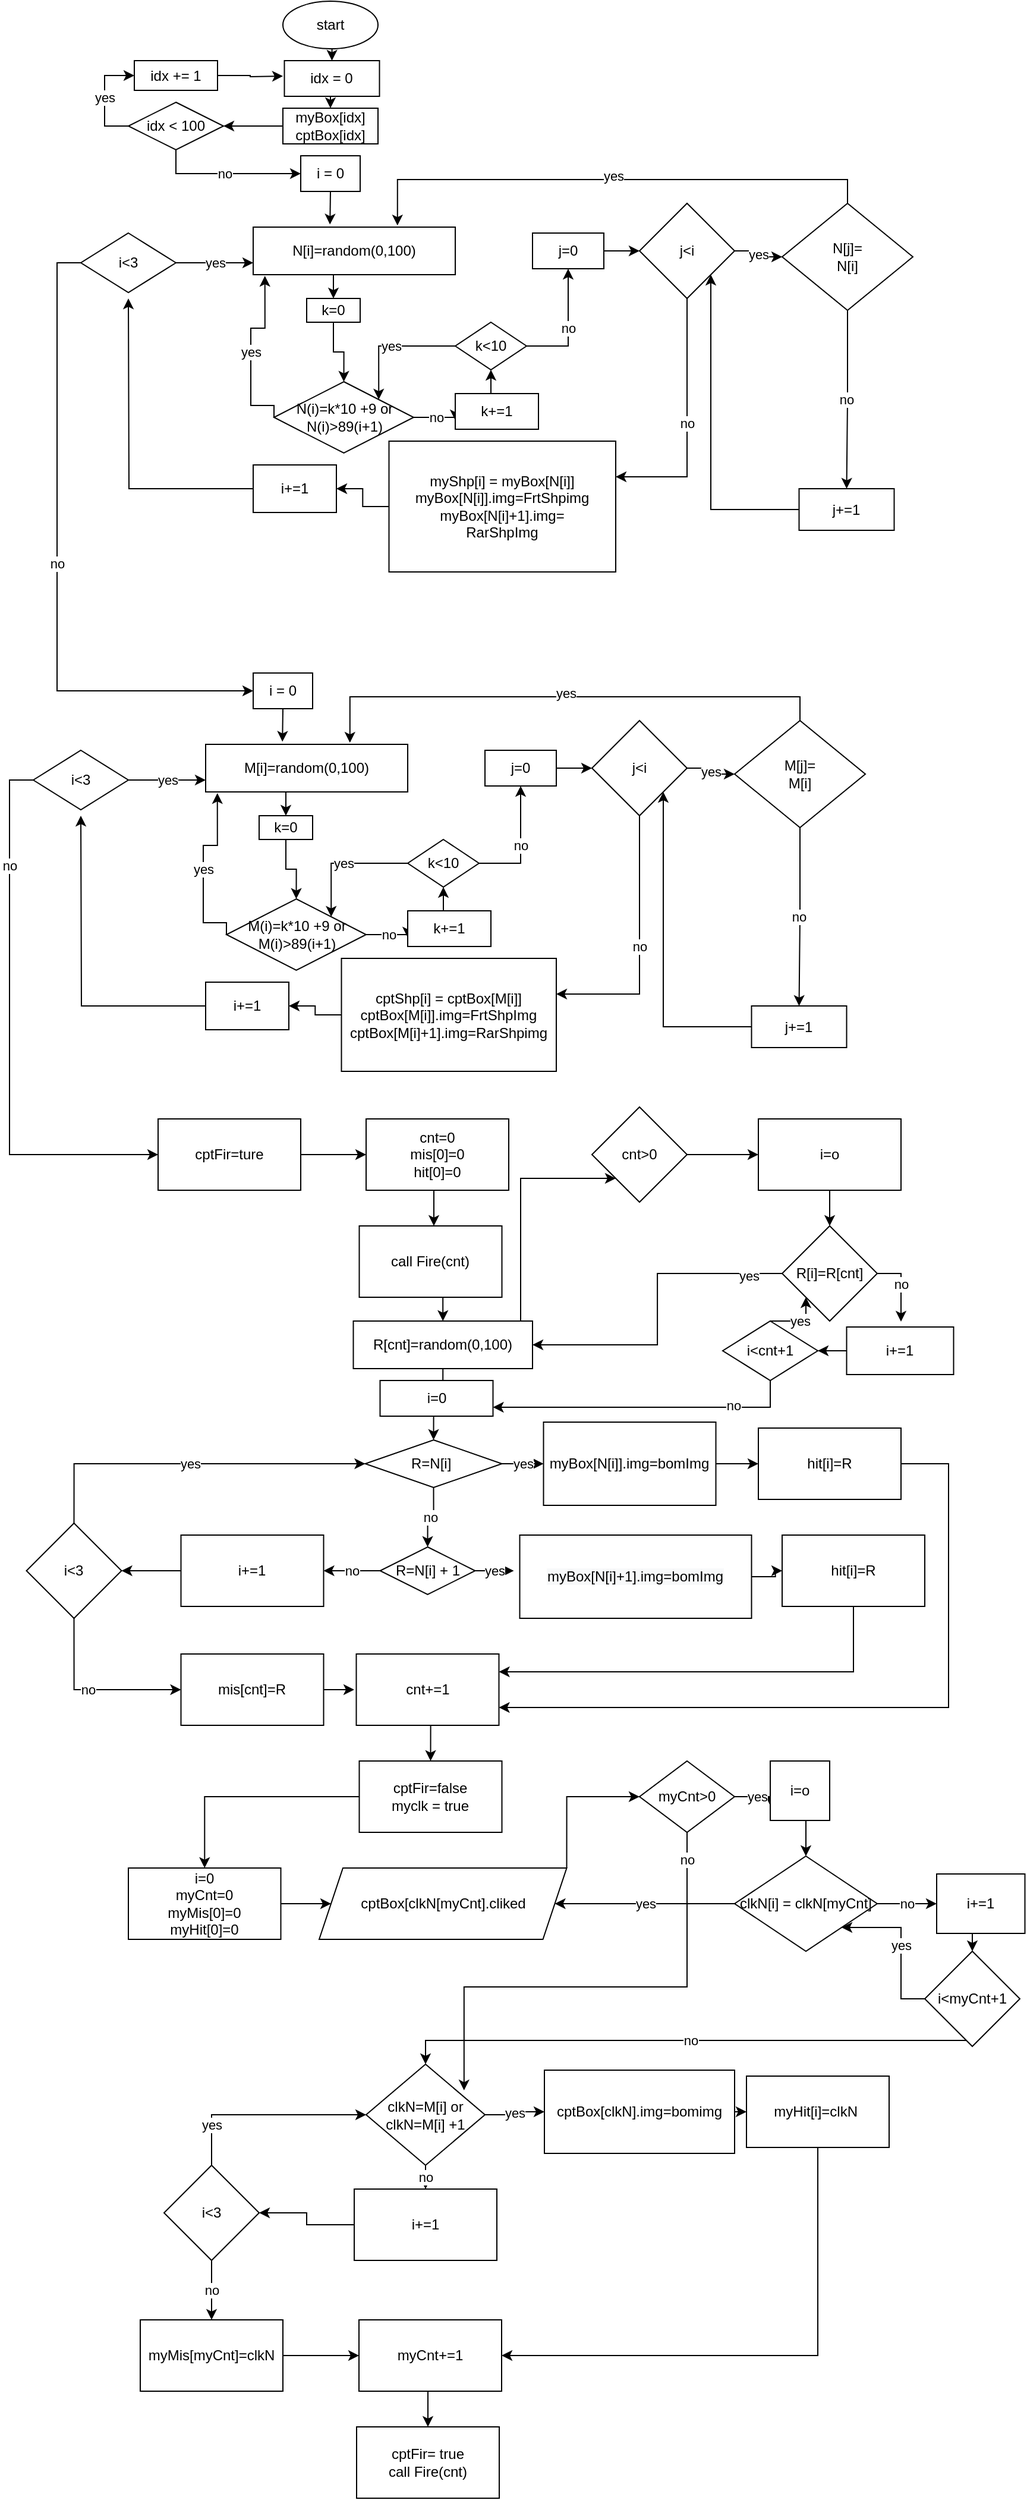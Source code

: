 <mxfile version="13.9.9" type="device"><diagram id="Bx9hFh-aRTr3VaXvY3_d" name="Page-1"><mxGraphModel dx="770" dy="484" grid="1" gridSize="10" guides="1" tooltips="1" connect="1" arrows="1" fold="1" page="1" pageScale="1" pageWidth="850" pageHeight="1100" math="0" shadow="0"><root><mxCell id="0"/><mxCell id="1" parent="0"/><mxCell id="2Mo3yd9MdU5Z6p5v-qOx-11" style="edgeStyle=orthogonalEdgeStyle;rounded=0;orthogonalLoop=1;jettySize=auto;html=1;exitX=0.5;exitY=1;exitDx=0;exitDy=0;entryX=0.5;entryY=0;entryDx=0;entryDy=0;" edge="1" parent="1" source="2Mo3yd9MdU5Z6p5v-qOx-1" target="2Mo3yd9MdU5Z6p5v-qOx-9"><mxGeometry relative="1" as="geometry"/></mxCell><mxCell id="2Mo3yd9MdU5Z6p5v-qOx-1" value="start" style="ellipse;whiteSpace=wrap;html=1;" vertex="1" parent="1"><mxGeometry x="280" y="20" width="80" height="40" as="geometry"/></mxCell><mxCell id="2Mo3yd9MdU5Z6p5v-qOx-12" style="edgeStyle=orthogonalEdgeStyle;rounded=0;orthogonalLoop=1;jettySize=auto;html=1;exitX=0.5;exitY=1;exitDx=0;exitDy=0;entryX=0.5;entryY=0;entryDx=0;entryDy=0;" edge="1" parent="1" source="2Mo3yd9MdU5Z6p5v-qOx-9" target="2Mo3yd9MdU5Z6p5v-qOx-10"><mxGeometry relative="1" as="geometry"/></mxCell><mxCell id="2Mo3yd9MdU5Z6p5v-qOx-9" value="idx = 0" style="rounded=0;whiteSpace=wrap;html=1;" vertex="1" parent="1"><mxGeometry x="281.25" y="70" width="80" height="30" as="geometry"/></mxCell><mxCell id="2Mo3yd9MdU5Z6p5v-qOx-14" style="edgeStyle=orthogonalEdgeStyle;rounded=0;orthogonalLoop=1;jettySize=auto;html=1;exitX=0;exitY=0.5;exitDx=0;exitDy=0;entryX=1;entryY=0.5;entryDx=0;entryDy=0;" edge="1" parent="1" source="2Mo3yd9MdU5Z6p5v-qOx-10" target="2Mo3yd9MdU5Z6p5v-qOx-13"><mxGeometry relative="1" as="geometry"/></mxCell><mxCell id="2Mo3yd9MdU5Z6p5v-qOx-10" value="myBox[idx]&lt;br&gt;cptBox[idx]" style="rounded=0;whiteSpace=wrap;html=1;" vertex="1" parent="1"><mxGeometry x="280" y="110" width="80" height="30" as="geometry"/></mxCell><mxCell id="2Mo3yd9MdU5Z6p5v-qOx-19" value="yes" style="edgeStyle=orthogonalEdgeStyle;rounded=0;orthogonalLoop=1;jettySize=auto;html=1;exitX=0;exitY=0.5;exitDx=0;exitDy=0;entryX=0;entryY=0.5;entryDx=0;entryDy=0;" edge="1" parent="1" source="2Mo3yd9MdU5Z6p5v-qOx-13" target="2Mo3yd9MdU5Z6p5v-qOx-16"><mxGeometry relative="1" as="geometry"/></mxCell><mxCell id="2Mo3yd9MdU5Z6p5v-qOx-29" style="edgeStyle=orthogonalEdgeStyle;rounded=0;orthogonalLoop=1;jettySize=auto;html=1;exitX=0.5;exitY=1;exitDx=0;exitDy=0;entryX=0;entryY=0.5;entryDx=0;entryDy=0;" edge="1" parent="1" source="2Mo3yd9MdU5Z6p5v-qOx-13" target="2Mo3yd9MdU5Z6p5v-qOx-28"><mxGeometry relative="1" as="geometry"/></mxCell><mxCell id="2Mo3yd9MdU5Z6p5v-qOx-30" value="no" style="edgeLabel;html=1;align=center;verticalAlign=middle;resizable=0;points=[];" vertex="1" connectable="0" parent="2Mo3yd9MdU5Z6p5v-qOx-29"><mxGeometry x="-0.027" relative="1" as="geometry"><mxPoint as="offset"/></mxGeometry></mxCell><mxCell id="2Mo3yd9MdU5Z6p5v-qOx-13" value="idx &amp;lt; 100" style="rhombus;whiteSpace=wrap;html=1;" vertex="1" parent="1"><mxGeometry x="150" y="105" width="80" height="40" as="geometry"/></mxCell><mxCell id="2Mo3yd9MdU5Z6p5v-qOx-17" style="edgeStyle=orthogonalEdgeStyle;rounded=0;orthogonalLoop=1;jettySize=auto;html=1;exitX=1;exitY=0.5;exitDx=0;exitDy=0;" edge="1" parent="1" source="2Mo3yd9MdU5Z6p5v-qOx-16"><mxGeometry relative="1" as="geometry"><mxPoint x="280" y="83" as="targetPoint"/></mxGeometry></mxCell><mxCell id="2Mo3yd9MdU5Z6p5v-qOx-16" value="idx += 1" style="rounded=0;whiteSpace=wrap;html=1;" vertex="1" parent="1"><mxGeometry x="155" y="70" width="70" height="25" as="geometry"/></mxCell><mxCell id="2Mo3yd9MdU5Z6p5v-qOx-150" style="edgeStyle=orthogonalEdgeStyle;rounded=0;orthogonalLoop=1;jettySize=auto;html=1;exitX=0.5;exitY=1;exitDx=0;exitDy=0;entryX=0.5;entryY=0;entryDx=0;entryDy=0;" edge="1" parent="1" source="2Mo3yd9MdU5Z6p5v-qOx-20" target="2Mo3yd9MdU5Z6p5v-qOx-146"><mxGeometry relative="1" as="geometry"/></mxCell><mxCell id="2Mo3yd9MdU5Z6p5v-qOx-20" value="N[i]=random(0,100)" style="rounded=0;whiteSpace=wrap;html=1;" vertex="1" parent="1"><mxGeometry x="255" y="210" width="170" height="40" as="geometry"/></mxCell><mxCell id="2Mo3yd9MdU5Z6p5v-qOx-42" style="edgeStyle=orthogonalEdgeStyle;rounded=0;orthogonalLoop=1;jettySize=auto;html=1;exitX=0.5;exitY=1;exitDx=0;exitDy=0;entryX=0.38;entryY=-0.055;entryDx=0;entryDy=0;entryPerimeter=0;" edge="1" parent="1" source="2Mo3yd9MdU5Z6p5v-qOx-28" target="2Mo3yd9MdU5Z6p5v-qOx-20"><mxGeometry relative="1" as="geometry"/></mxCell><mxCell id="2Mo3yd9MdU5Z6p5v-qOx-28" value="i = 0" style="rounded=0;whiteSpace=wrap;html=1;" vertex="1" parent="1"><mxGeometry x="295" y="150" width="50" height="30" as="geometry"/></mxCell><mxCell id="2Mo3yd9MdU5Z6p5v-qOx-78" value="yes" style="edgeStyle=orthogonalEdgeStyle;rounded=0;orthogonalLoop=1;jettySize=auto;html=1;exitX=1;exitY=0.5;exitDx=0;exitDy=0;entryX=0;entryY=0.75;entryDx=0;entryDy=0;" edge="1" parent="1" source="2Mo3yd9MdU5Z6p5v-qOx-31" target="2Mo3yd9MdU5Z6p5v-qOx-20"><mxGeometry relative="1" as="geometry"/></mxCell><mxCell id="2Mo3yd9MdU5Z6p5v-qOx-221" value="no" style="edgeStyle=orthogonalEdgeStyle;rounded=0;orthogonalLoop=1;jettySize=auto;html=1;exitX=0;exitY=0.5;exitDx=0;exitDy=0;entryX=0;entryY=0.5;entryDx=0;entryDy=0;" edge="1" parent="1" source="2Mo3yd9MdU5Z6p5v-qOx-31" target="2Mo3yd9MdU5Z6p5v-qOx-193"><mxGeometry relative="1" as="geometry"/></mxCell><mxCell id="2Mo3yd9MdU5Z6p5v-qOx-31" value="i&amp;lt;3" style="rhombus;whiteSpace=wrap;html=1;" vertex="1" parent="1"><mxGeometry x="110" y="215" width="80" height="50" as="geometry"/></mxCell><mxCell id="2Mo3yd9MdU5Z6p5v-qOx-77" style="edgeStyle=orthogonalEdgeStyle;rounded=0;orthogonalLoop=1;jettySize=auto;html=1;exitX=0;exitY=0.5;exitDx=0;exitDy=0;" edge="1" parent="1" source="2Mo3yd9MdU5Z6p5v-qOx-32"><mxGeometry relative="1" as="geometry"><mxPoint x="150" y="270" as="targetPoint"/></mxGeometry></mxCell><mxCell id="2Mo3yd9MdU5Z6p5v-qOx-32" value="i+=1" style="rounded=0;whiteSpace=wrap;html=1;" vertex="1" parent="1"><mxGeometry x="255" y="410" width="70" height="40" as="geometry"/></mxCell><mxCell id="2Mo3yd9MdU5Z6p5v-qOx-116" style="edgeStyle=orthogonalEdgeStyle;rounded=0;orthogonalLoop=1;jettySize=auto;html=1;exitX=1;exitY=0.5;exitDx=0;exitDy=0;entryX=0;entryY=0.5;entryDx=0;entryDy=0;" edge="1" parent="1" source="2Mo3yd9MdU5Z6p5v-qOx-70" target="2Mo3yd9MdU5Z6p5v-qOx-75"><mxGeometry relative="1" as="geometry"/></mxCell><mxCell id="2Mo3yd9MdU5Z6p5v-qOx-70" value="j=0" style="rounded=0;whiteSpace=wrap;html=1;" vertex="1" parent="1"><mxGeometry x="490" y="215" width="60" height="30" as="geometry"/></mxCell><mxCell id="2Mo3yd9MdU5Z6p5v-qOx-73" style="edgeStyle=orthogonalEdgeStyle;rounded=0;orthogonalLoop=1;jettySize=auto;html=1;exitX=0.5;exitY=0;exitDx=0;exitDy=0;entryX=0.714;entryY=-0.035;entryDx=0;entryDy=0;entryPerimeter=0;" edge="1" parent="1" source="2Mo3yd9MdU5Z6p5v-qOx-71" target="2Mo3yd9MdU5Z6p5v-qOx-20"><mxGeometry relative="1" as="geometry"><Array as="points"><mxPoint x="755" y="170"/><mxPoint x="376" y="170"/></Array></mxGeometry></mxCell><mxCell id="2Mo3yd9MdU5Z6p5v-qOx-74" value="yes" style="edgeLabel;html=1;align=center;verticalAlign=middle;resizable=0;points=[];" vertex="1" connectable="0" parent="2Mo3yd9MdU5Z6p5v-qOx-73"><mxGeometry x="-0.007" y="-3" relative="1" as="geometry"><mxPoint as="offset"/></mxGeometry></mxCell><mxCell id="2Mo3yd9MdU5Z6p5v-qOx-81" value="no" style="edgeStyle=orthogonalEdgeStyle;rounded=0;orthogonalLoop=1;jettySize=auto;html=1;exitX=0.5;exitY=1;exitDx=0;exitDy=0;entryX=0.5;entryY=0;entryDx=0;entryDy=0;" edge="1" parent="1" source="2Mo3yd9MdU5Z6p5v-qOx-71" target="2Mo3yd9MdU5Z6p5v-qOx-72"><mxGeometry relative="1" as="geometry"><mxPoint x="754.25" y="380" as="sourcePoint"/></mxGeometry></mxCell><mxCell id="2Mo3yd9MdU5Z6p5v-qOx-71" value="N[j]=&lt;br&gt;N[i]" style="rhombus;whiteSpace=wrap;html=1;" vertex="1" parent="1"><mxGeometry x="700" y="190" width="110" height="90" as="geometry"/></mxCell><mxCell id="2Mo3yd9MdU5Z6p5v-qOx-118" style="edgeStyle=orthogonalEdgeStyle;rounded=0;orthogonalLoop=1;jettySize=auto;html=1;exitX=0;exitY=0.5;exitDx=0;exitDy=0;entryX=1;entryY=1;entryDx=0;entryDy=0;" edge="1" parent="1" source="2Mo3yd9MdU5Z6p5v-qOx-72" target="2Mo3yd9MdU5Z6p5v-qOx-75"><mxGeometry relative="1" as="geometry"/></mxCell><mxCell id="2Mo3yd9MdU5Z6p5v-qOx-72" value="j+=1" style="rounded=0;whiteSpace=wrap;html=1;" vertex="1" parent="1"><mxGeometry x="714.25" y="430" width="80" height="35" as="geometry"/></mxCell><mxCell id="2Mo3yd9MdU5Z6p5v-qOx-115" value="no" style="edgeStyle=orthogonalEdgeStyle;rounded=0;orthogonalLoop=1;jettySize=auto;html=1;exitX=0.5;exitY=1;exitDx=0;exitDy=0;" edge="1" parent="1" source="2Mo3yd9MdU5Z6p5v-qOx-75" target="2Mo3yd9MdU5Z6p5v-qOx-112"><mxGeometry relative="1" as="geometry"><Array as="points"><mxPoint x="620" y="420"/></Array></mxGeometry></mxCell><mxCell id="2Mo3yd9MdU5Z6p5v-qOx-117" value="yes" style="edgeStyle=orthogonalEdgeStyle;rounded=0;orthogonalLoop=1;jettySize=auto;html=1;exitX=1;exitY=0.5;exitDx=0;exitDy=0;entryX=0;entryY=0.5;entryDx=0;entryDy=0;" edge="1" parent="1" source="2Mo3yd9MdU5Z6p5v-qOx-75" target="2Mo3yd9MdU5Z6p5v-qOx-71"><mxGeometry relative="1" as="geometry"/></mxCell><mxCell id="2Mo3yd9MdU5Z6p5v-qOx-75" value="j&amp;lt;i" style="rhombus;whiteSpace=wrap;html=1;" vertex="1" parent="1"><mxGeometry x="580" y="190" width="80" height="80" as="geometry"/></mxCell><mxCell id="2Mo3yd9MdU5Z6p5v-qOx-145" style="edgeStyle=orthogonalEdgeStyle;rounded=0;orthogonalLoop=1;jettySize=auto;html=1;exitX=0;exitY=0.5;exitDx=0;exitDy=0;entryX=1;entryY=0.5;entryDx=0;entryDy=0;" edge="1" parent="1" source="2Mo3yd9MdU5Z6p5v-qOx-112" target="2Mo3yd9MdU5Z6p5v-qOx-32"><mxGeometry relative="1" as="geometry"/></mxCell><mxCell id="2Mo3yd9MdU5Z6p5v-qOx-112" value="myShp[i] = myBox[N[i]]&lt;br&gt;myBox[N[i]].img=FrtShpimg&lt;br&gt;myBox[N[i]+1].img=&lt;br&gt;RarShpImg" style="rounded=0;whiteSpace=wrap;html=1;" vertex="1" parent="1"><mxGeometry x="369.25" y="390" width="190.75" height="110" as="geometry"/></mxCell><mxCell id="2Mo3yd9MdU5Z6p5v-qOx-151" style="edgeStyle=orthogonalEdgeStyle;rounded=0;orthogonalLoop=1;jettySize=auto;html=1;exitX=0.5;exitY=1;exitDx=0;exitDy=0;entryX=0.5;entryY=0;entryDx=0;entryDy=0;" edge="1" parent="1" source="2Mo3yd9MdU5Z6p5v-qOx-146" target="2Mo3yd9MdU5Z6p5v-qOx-147"><mxGeometry relative="1" as="geometry"/></mxCell><mxCell id="2Mo3yd9MdU5Z6p5v-qOx-146" value="k=0" style="rounded=0;whiteSpace=wrap;html=1;" vertex="1" parent="1"><mxGeometry x="300" y="270" width="45" height="20" as="geometry"/></mxCell><mxCell id="2Mo3yd9MdU5Z6p5v-qOx-152" value="no" style="edgeStyle=orthogonalEdgeStyle;rounded=0;orthogonalLoop=1;jettySize=auto;html=1;exitX=1;exitY=0.5;exitDx=0;exitDy=0;entryX=0;entryY=0.75;entryDx=0;entryDy=0;" edge="1" parent="1" source="2Mo3yd9MdU5Z6p5v-qOx-147" target="2Mo3yd9MdU5Z6p5v-qOx-148"><mxGeometry relative="1" as="geometry"/></mxCell><mxCell id="2Mo3yd9MdU5Z6p5v-qOx-153" value="yes" style="edgeStyle=orthogonalEdgeStyle;rounded=0;orthogonalLoop=1;jettySize=auto;html=1;exitX=0;exitY=0.5;exitDx=0;exitDy=0;entryX=0.058;entryY=1.025;entryDx=0;entryDy=0;entryPerimeter=0;" edge="1" parent="1" source="2Mo3yd9MdU5Z6p5v-qOx-147" target="2Mo3yd9MdU5Z6p5v-qOx-20"><mxGeometry relative="1" as="geometry"><Array as="points"><mxPoint x="253" y="360"/><mxPoint x="253" y="295"/><mxPoint x="265" y="295"/></Array></mxGeometry></mxCell><mxCell id="2Mo3yd9MdU5Z6p5v-qOx-147" value="N(i)=k*10 +9 or&lt;br&gt;N(i)&amp;gt;89(i+1)" style="rhombus;whiteSpace=wrap;html=1;" vertex="1" parent="1"><mxGeometry x="272.5" y="340" width="117.5" height="60" as="geometry"/></mxCell><mxCell id="2Mo3yd9MdU5Z6p5v-qOx-156" style="edgeStyle=orthogonalEdgeStyle;rounded=0;orthogonalLoop=1;jettySize=auto;html=1;exitX=0.5;exitY=0;exitDx=0;exitDy=0;entryX=0.5;entryY=1;entryDx=0;entryDy=0;" edge="1" parent="1" source="2Mo3yd9MdU5Z6p5v-qOx-148" target="2Mo3yd9MdU5Z6p5v-qOx-149"><mxGeometry relative="1" as="geometry"/></mxCell><mxCell id="2Mo3yd9MdU5Z6p5v-qOx-148" value="k+=1" style="rounded=0;whiteSpace=wrap;html=1;" vertex="1" parent="1"><mxGeometry x="425" y="350" width="70" height="30" as="geometry"/></mxCell><mxCell id="2Mo3yd9MdU5Z6p5v-qOx-154" value="yes" style="edgeStyle=orthogonalEdgeStyle;rounded=0;orthogonalLoop=1;jettySize=auto;html=1;exitX=0;exitY=0.5;exitDx=0;exitDy=0;entryX=1;entryY=0;entryDx=0;entryDy=0;" edge="1" parent="1" source="2Mo3yd9MdU5Z6p5v-qOx-149" target="2Mo3yd9MdU5Z6p5v-qOx-147"><mxGeometry relative="1" as="geometry"/></mxCell><mxCell id="2Mo3yd9MdU5Z6p5v-qOx-155" value="no" style="edgeStyle=orthogonalEdgeStyle;rounded=0;orthogonalLoop=1;jettySize=auto;html=1;exitX=1;exitY=0.5;exitDx=0;exitDy=0;entryX=0.5;entryY=1;entryDx=0;entryDy=0;" edge="1" parent="1" source="2Mo3yd9MdU5Z6p5v-qOx-149" target="2Mo3yd9MdU5Z6p5v-qOx-70"><mxGeometry relative="1" as="geometry"/></mxCell><mxCell id="2Mo3yd9MdU5Z6p5v-qOx-149" value="k&amp;lt;10" style="rhombus;whiteSpace=wrap;html=1;" vertex="1" parent="1"><mxGeometry x="425" y="290" width="60" height="40" as="geometry"/></mxCell><mxCell id="2Mo3yd9MdU5Z6p5v-qOx-190" style="edgeStyle=orthogonalEdgeStyle;rounded=0;orthogonalLoop=1;jettySize=auto;html=1;exitX=0.5;exitY=1;exitDx=0;exitDy=0;entryX=0.5;entryY=0;entryDx=0;entryDy=0;" edge="1" source="2Mo3yd9MdU5Z6p5v-qOx-191" target="2Mo3yd9MdU5Z6p5v-qOx-212" parent="1"><mxGeometry relative="1" as="geometry"/></mxCell><mxCell id="2Mo3yd9MdU5Z6p5v-qOx-191" value="M[i]=random(0,100)" style="rounded=0;whiteSpace=wrap;html=1;" vertex="1" parent="1"><mxGeometry x="215" y="645" width="170" height="40" as="geometry"/></mxCell><mxCell id="2Mo3yd9MdU5Z6p5v-qOx-192" style="edgeStyle=orthogonalEdgeStyle;rounded=0;orthogonalLoop=1;jettySize=auto;html=1;exitX=0.5;exitY=1;exitDx=0;exitDy=0;entryX=0.38;entryY=-0.055;entryDx=0;entryDy=0;entryPerimeter=0;" edge="1" source="2Mo3yd9MdU5Z6p5v-qOx-193" target="2Mo3yd9MdU5Z6p5v-qOx-191" parent="1"><mxGeometry relative="1" as="geometry"/></mxCell><mxCell id="2Mo3yd9MdU5Z6p5v-qOx-193" value="i = 0" style="rounded=0;whiteSpace=wrap;html=1;" vertex="1" parent="1"><mxGeometry x="255" y="585" width="50" height="30" as="geometry"/></mxCell><mxCell id="2Mo3yd9MdU5Z6p5v-qOx-194" value="yes" style="edgeStyle=orthogonalEdgeStyle;rounded=0;orthogonalLoop=1;jettySize=auto;html=1;exitX=1;exitY=0.5;exitDx=0;exitDy=0;entryX=0;entryY=0.75;entryDx=0;entryDy=0;" edge="1" source="2Mo3yd9MdU5Z6p5v-qOx-195" target="2Mo3yd9MdU5Z6p5v-qOx-191" parent="1"><mxGeometry relative="1" as="geometry"/></mxCell><mxCell id="2Mo3yd9MdU5Z6p5v-qOx-223" style="edgeStyle=orthogonalEdgeStyle;rounded=0;orthogonalLoop=1;jettySize=auto;html=1;exitX=0;exitY=0.5;exitDx=0;exitDy=0;entryX=0;entryY=0.5;entryDx=0;entryDy=0;" edge="1" parent="1" source="2Mo3yd9MdU5Z6p5v-qOx-195" target="2Mo3yd9MdU5Z6p5v-qOx-252"><mxGeometry relative="1" as="geometry"/></mxCell><mxCell id="2Mo3yd9MdU5Z6p5v-qOx-224" value="no" style="edgeLabel;html=1;align=center;verticalAlign=middle;resizable=0;points=[];" vertex="1" connectable="0" parent="2Mo3yd9MdU5Z6p5v-qOx-223"><mxGeometry x="-0.6" relative="1" as="geometry"><mxPoint as="offset"/></mxGeometry></mxCell><mxCell id="2Mo3yd9MdU5Z6p5v-qOx-195" value="i&amp;lt;3" style="rhombus;whiteSpace=wrap;html=1;" vertex="1" parent="1"><mxGeometry x="70" y="650" width="80" height="50" as="geometry"/></mxCell><mxCell id="2Mo3yd9MdU5Z6p5v-qOx-196" style="edgeStyle=orthogonalEdgeStyle;rounded=0;orthogonalLoop=1;jettySize=auto;html=1;exitX=0;exitY=0.5;exitDx=0;exitDy=0;" edge="1" source="2Mo3yd9MdU5Z6p5v-qOx-197" parent="1"><mxGeometry relative="1" as="geometry"><mxPoint x="110" y="705" as="targetPoint"/></mxGeometry></mxCell><mxCell id="2Mo3yd9MdU5Z6p5v-qOx-197" value="i+=1" style="rounded=0;whiteSpace=wrap;html=1;" vertex="1" parent="1"><mxGeometry x="215" y="845" width="70" height="40" as="geometry"/></mxCell><mxCell id="2Mo3yd9MdU5Z6p5v-qOx-198" style="edgeStyle=orthogonalEdgeStyle;rounded=0;orthogonalLoop=1;jettySize=auto;html=1;exitX=1;exitY=0.5;exitDx=0;exitDy=0;entryX=0;entryY=0.5;entryDx=0;entryDy=0;" edge="1" source="2Mo3yd9MdU5Z6p5v-qOx-199" target="2Mo3yd9MdU5Z6p5v-qOx-208" parent="1"><mxGeometry relative="1" as="geometry"/></mxCell><mxCell id="2Mo3yd9MdU5Z6p5v-qOx-199" value="j=0" style="rounded=0;whiteSpace=wrap;html=1;" vertex="1" parent="1"><mxGeometry x="450" y="650" width="60" height="30" as="geometry"/></mxCell><mxCell id="2Mo3yd9MdU5Z6p5v-qOx-200" style="edgeStyle=orthogonalEdgeStyle;rounded=0;orthogonalLoop=1;jettySize=auto;html=1;exitX=0.5;exitY=0;exitDx=0;exitDy=0;entryX=0.714;entryY=-0.035;entryDx=0;entryDy=0;entryPerimeter=0;" edge="1" source="2Mo3yd9MdU5Z6p5v-qOx-203" target="2Mo3yd9MdU5Z6p5v-qOx-191" parent="1"><mxGeometry relative="1" as="geometry"><Array as="points"><mxPoint x="715" y="605"/><mxPoint x="336" y="605"/></Array></mxGeometry></mxCell><mxCell id="2Mo3yd9MdU5Z6p5v-qOx-201" value="yes" style="edgeLabel;html=1;align=center;verticalAlign=middle;resizable=0;points=[];" vertex="1" connectable="0" parent="2Mo3yd9MdU5Z6p5v-qOx-200"><mxGeometry x="-0.007" y="-3" relative="1" as="geometry"><mxPoint as="offset"/></mxGeometry></mxCell><mxCell id="2Mo3yd9MdU5Z6p5v-qOx-202" value="no" style="edgeStyle=orthogonalEdgeStyle;rounded=0;orthogonalLoop=1;jettySize=auto;html=1;exitX=0.5;exitY=1;exitDx=0;exitDy=0;entryX=0.5;entryY=0;entryDx=0;entryDy=0;" edge="1" source="2Mo3yd9MdU5Z6p5v-qOx-203" target="2Mo3yd9MdU5Z6p5v-qOx-205" parent="1"><mxGeometry relative="1" as="geometry"><mxPoint x="714.25" y="815" as="sourcePoint"/></mxGeometry></mxCell><mxCell id="2Mo3yd9MdU5Z6p5v-qOx-203" value="M[j]=&lt;br&gt;M[i]" style="rhombus;whiteSpace=wrap;html=1;" vertex="1" parent="1"><mxGeometry x="660" y="625" width="110" height="90" as="geometry"/></mxCell><mxCell id="2Mo3yd9MdU5Z6p5v-qOx-204" style="edgeStyle=orthogonalEdgeStyle;rounded=0;orthogonalLoop=1;jettySize=auto;html=1;exitX=0;exitY=0.5;exitDx=0;exitDy=0;entryX=1;entryY=1;entryDx=0;entryDy=0;" edge="1" source="2Mo3yd9MdU5Z6p5v-qOx-205" target="2Mo3yd9MdU5Z6p5v-qOx-208" parent="1"><mxGeometry relative="1" as="geometry"/></mxCell><mxCell id="2Mo3yd9MdU5Z6p5v-qOx-205" value="j+=1" style="rounded=0;whiteSpace=wrap;html=1;" vertex="1" parent="1"><mxGeometry x="674.25" y="865" width="80" height="35" as="geometry"/></mxCell><mxCell id="2Mo3yd9MdU5Z6p5v-qOx-206" value="no" style="edgeStyle=orthogonalEdgeStyle;rounded=0;orthogonalLoop=1;jettySize=auto;html=1;exitX=0.5;exitY=1;exitDx=0;exitDy=0;" edge="1" source="2Mo3yd9MdU5Z6p5v-qOx-208" target="2Mo3yd9MdU5Z6p5v-qOx-210" parent="1"><mxGeometry relative="1" as="geometry"><Array as="points"><mxPoint x="580" y="855"/></Array></mxGeometry></mxCell><mxCell id="2Mo3yd9MdU5Z6p5v-qOx-207" value="yes" style="edgeStyle=orthogonalEdgeStyle;rounded=0;orthogonalLoop=1;jettySize=auto;html=1;exitX=1;exitY=0.5;exitDx=0;exitDy=0;entryX=0;entryY=0.5;entryDx=0;entryDy=0;" edge="1" source="2Mo3yd9MdU5Z6p5v-qOx-208" target="2Mo3yd9MdU5Z6p5v-qOx-203" parent="1"><mxGeometry relative="1" as="geometry"/></mxCell><mxCell id="2Mo3yd9MdU5Z6p5v-qOx-208" value="j&amp;lt;i" style="rhombus;whiteSpace=wrap;html=1;" vertex="1" parent="1"><mxGeometry x="540" y="625" width="80" height="80" as="geometry"/></mxCell><mxCell id="2Mo3yd9MdU5Z6p5v-qOx-209" style="edgeStyle=orthogonalEdgeStyle;rounded=0;orthogonalLoop=1;jettySize=auto;html=1;exitX=0;exitY=0.5;exitDx=0;exitDy=0;entryX=1;entryY=0.5;entryDx=0;entryDy=0;" edge="1" source="2Mo3yd9MdU5Z6p5v-qOx-210" target="2Mo3yd9MdU5Z6p5v-qOx-197" parent="1"><mxGeometry relative="1" as="geometry"/></mxCell><mxCell id="2Mo3yd9MdU5Z6p5v-qOx-210" value="cptShp[i] = cptBox[M[i]]&lt;br&gt;cptBox[M[i]].img=FrtShpImg&lt;br&gt;cptBox[M[i]+1].img=RarShpimg" style="rounded=0;whiteSpace=wrap;html=1;" vertex="1" parent="1"><mxGeometry x="329.25" y="825" width="180.75" height="95" as="geometry"/></mxCell><mxCell id="2Mo3yd9MdU5Z6p5v-qOx-211" style="edgeStyle=orthogonalEdgeStyle;rounded=0;orthogonalLoop=1;jettySize=auto;html=1;exitX=0.5;exitY=1;exitDx=0;exitDy=0;entryX=0.5;entryY=0;entryDx=0;entryDy=0;" edge="1" source="2Mo3yd9MdU5Z6p5v-qOx-212" target="2Mo3yd9MdU5Z6p5v-qOx-215" parent="1"><mxGeometry relative="1" as="geometry"/></mxCell><mxCell id="2Mo3yd9MdU5Z6p5v-qOx-212" value="k=0" style="rounded=0;whiteSpace=wrap;html=1;" vertex="1" parent="1"><mxGeometry x="260" y="705" width="45" height="20" as="geometry"/></mxCell><mxCell id="2Mo3yd9MdU5Z6p5v-qOx-213" value="no" style="edgeStyle=orthogonalEdgeStyle;rounded=0;orthogonalLoop=1;jettySize=auto;html=1;exitX=1;exitY=0.5;exitDx=0;exitDy=0;entryX=0;entryY=0.75;entryDx=0;entryDy=0;" edge="1" source="2Mo3yd9MdU5Z6p5v-qOx-215" target="2Mo3yd9MdU5Z6p5v-qOx-217" parent="1"><mxGeometry relative="1" as="geometry"/></mxCell><mxCell id="2Mo3yd9MdU5Z6p5v-qOx-214" value="yes" style="edgeStyle=orthogonalEdgeStyle;rounded=0;orthogonalLoop=1;jettySize=auto;html=1;exitX=0;exitY=0.5;exitDx=0;exitDy=0;entryX=0.058;entryY=1.025;entryDx=0;entryDy=0;entryPerimeter=0;" edge="1" source="2Mo3yd9MdU5Z6p5v-qOx-215" target="2Mo3yd9MdU5Z6p5v-qOx-191" parent="1"><mxGeometry relative="1" as="geometry"><Array as="points"><mxPoint x="213" y="795"/><mxPoint x="213" y="730"/><mxPoint x="225" y="730"/></Array></mxGeometry></mxCell><mxCell id="2Mo3yd9MdU5Z6p5v-qOx-215" value="M(i)=k*10 +9 or&lt;br&gt;M(i)&amp;gt;89(i+1)" style="rhombus;whiteSpace=wrap;html=1;" vertex="1" parent="1"><mxGeometry x="232.5" y="775" width="117.5" height="60" as="geometry"/></mxCell><mxCell id="2Mo3yd9MdU5Z6p5v-qOx-216" style="edgeStyle=orthogonalEdgeStyle;rounded=0;orthogonalLoop=1;jettySize=auto;html=1;exitX=0.5;exitY=0;exitDx=0;exitDy=0;entryX=0.5;entryY=1;entryDx=0;entryDy=0;" edge="1" source="2Mo3yd9MdU5Z6p5v-qOx-217" target="2Mo3yd9MdU5Z6p5v-qOx-220" parent="1"><mxGeometry relative="1" as="geometry"/></mxCell><mxCell id="2Mo3yd9MdU5Z6p5v-qOx-217" value="k+=1" style="rounded=0;whiteSpace=wrap;html=1;" vertex="1" parent="1"><mxGeometry x="385" y="785" width="70" height="30" as="geometry"/></mxCell><mxCell id="2Mo3yd9MdU5Z6p5v-qOx-218" value="yes" style="edgeStyle=orthogonalEdgeStyle;rounded=0;orthogonalLoop=1;jettySize=auto;html=1;exitX=0;exitY=0.5;exitDx=0;exitDy=0;entryX=1;entryY=0;entryDx=0;entryDy=0;" edge="1" source="2Mo3yd9MdU5Z6p5v-qOx-220" target="2Mo3yd9MdU5Z6p5v-qOx-215" parent="1"><mxGeometry relative="1" as="geometry"/></mxCell><mxCell id="2Mo3yd9MdU5Z6p5v-qOx-219" value="no" style="edgeStyle=orthogonalEdgeStyle;rounded=0;orthogonalLoop=1;jettySize=auto;html=1;exitX=1;exitY=0.5;exitDx=0;exitDy=0;entryX=0.5;entryY=1;entryDx=0;entryDy=0;" edge="1" source="2Mo3yd9MdU5Z6p5v-qOx-220" target="2Mo3yd9MdU5Z6p5v-qOx-199" parent="1"><mxGeometry relative="1" as="geometry"/></mxCell><mxCell id="2Mo3yd9MdU5Z6p5v-qOx-220" value="k&amp;lt;10" style="rhombus;whiteSpace=wrap;html=1;" vertex="1" parent="1"><mxGeometry x="385" y="725" width="60" height="40" as="geometry"/></mxCell><mxCell id="2Mo3yd9MdU5Z6p5v-qOx-228" style="edgeStyle=orthogonalEdgeStyle;rounded=0;orthogonalLoop=1;jettySize=auto;html=1;exitX=0.5;exitY=1;exitDx=0;exitDy=0;" edge="1" parent="1" source="2Mo3yd9MdU5Z6p5v-qOx-222" target="2Mo3yd9MdU5Z6p5v-qOx-226"><mxGeometry relative="1" as="geometry"/></mxCell><mxCell id="2Mo3yd9MdU5Z6p5v-qOx-301" style="edgeStyle=orthogonalEdgeStyle;rounded=0;orthogonalLoop=1;jettySize=auto;html=1;exitX=0.942;exitY=0.025;exitDx=0;exitDy=0;exitPerimeter=0;" edge="1" parent="1" source="2Mo3yd9MdU5Z6p5v-qOx-222" target="2Mo3yd9MdU5Z6p5v-qOx-298"><mxGeometry relative="1" as="geometry"><Array as="points"><mxPoint x="481" y="1150"/><mxPoint x="480" y="1150"/><mxPoint x="480" y="1010"/></Array></mxGeometry></mxCell><mxCell id="2Mo3yd9MdU5Z6p5v-qOx-222" value="R[cnt]=random(0,100)" style="rounded=0;whiteSpace=wrap;html=1;" vertex="1" parent="1"><mxGeometry x="339.25" y="1130" width="150.75" height="40" as="geometry"/></mxCell><mxCell id="2Mo3yd9MdU5Z6p5v-qOx-238" value="yes" style="edgeStyle=orthogonalEdgeStyle;rounded=0;orthogonalLoop=1;jettySize=auto;html=1;exitX=1;exitY=0.5;exitDx=0;exitDy=0;" edge="1" parent="1" source="2Mo3yd9MdU5Z6p5v-qOx-225" target="2Mo3yd9MdU5Z6p5v-qOx-227"><mxGeometry relative="1" as="geometry"><Array as="points"><mxPoint x="484.25" y="1250"/><mxPoint x="484.25" y="1250"/></Array></mxGeometry></mxCell><mxCell id="2Mo3yd9MdU5Z6p5v-qOx-240" value="no" style="edgeStyle=orthogonalEdgeStyle;rounded=0;orthogonalLoop=1;jettySize=auto;html=1;exitX=0.5;exitY=1;exitDx=0;exitDy=0;entryX=0.5;entryY=0;entryDx=0;entryDy=0;" edge="1" parent="1" source="2Mo3yd9MdU5Z6p5v-qOx-225" target="2Mo3yd9MdU5Z6p5v-qOx-239"><mxGeometry relative="1" as="geometry"/></mxCell><mxCell id="2Mo3yd9MdU5Z6p5v-qOx-225" value="R=N[i]&amp;nbsp;&lt;br&gt;" style="rhombus;whiteSpace=wrap;html=1;" vertex="1" parent="1"><mxGeometry x="349.25" y="1230" width="115" height="40" as="geometry"/></mxCell><mxCell id="2Mo3yd9MdU5Z6p5v-qOx-229" style="edgeStyle=orthogonalEdgeStyle;rounded=0;orthogonalLoop=1;jettySize=auto;html=1;exitX=0.5;exitY=1;exitDx=0;exitDy=0;entryX=0.5;entryY=0;entryDx=0;entryDy=0;" edge="1" parent="1" source="2Mo3yd9MdU5Z6p5v-qOx-226" target="2Mo3yd9MdU5Z6p5v-qOx-225"><mxGeometry relative="1" as="geometry"/></mxCell><mxCell id="2Mo3yd9MdU5Z6p5v-qOx-226" value="i=0" style="rounded=0;whiteSpace=wrap;html=1;" vertex="1" parent="1"><mxGeometry x="361.75" y="1180" width="95" height="30" as="geometry"/></mxCell><mxCell id="2Mo3yd9MdU5Z6p5v-qOx-262" style="edgeStyle=orthogonalEdgeStyle;rounded=0;orthogonalLoop=1;jettySize=auto;html=1;exitX=1;exitY=0.5;exitDx=0;exitDy=0;" edge="1" parent="1" source="2Mo3yd9MdU5Z6p5v-qOx-227" target="2Mo3yd9MdU5Z6p5v-qOx-260"><mxGeometry relative="1" as="geometry"/></mxCell><mxCell id="2Mo3yd9MdU5Z6p5v-qOx-227" value="myBox[N[i]].img=bomImg" style="rounded=0;whiteSpace=wrap;html=1;" vertex="1" parent="1"><mxGeometry x="499.25" y="1215" width="145" height="70" as="geometry"/></mxCell><mxCell id="2Mo3yd9MdU5Z6p5v-qOx-234" style="edgeStyle=orthogonalEdgeStyle;rounded=0;orthogonalLoop=1;jettySize=auto;html=1;exitX=0;exitY=0.5;exitDx=0;exitDy=0;entryX=1;entryY=0.5;entryDx=0;entryDy=0;" edge="1" parent="1" source="2Mo3yd9MdU5Z6p5v-qOx-231" target="2Mo3yd9MdU5Z6p5v-qOx-233"><mxGeometry relative="1" as="geometry"/></mxCell><mxCell id="2Mo3yd9MdU5Z6p5v-qOx-231" value="i+=1" style="rounded=0;whiteSpace=wrap;html=1;" vertex="1" parent="1"><mxGeometry x="194.25" y="1310" width="120" height="60" as="geometry"/></mxCell><mxCell id="2Mo3yd9MdU5Z6p5v-qOx-235" value="yes" style="edgeStyle=orthogonalEdgeStyle;rounded=0;orthogonalLoop=1;jettySize=auto;html=1;exitX=0.5;exitY=0;exitDx=0;exitDy=0;entryX=0;entryY=0.5;entryDx=0;entryDy=0;" edge="1" parent="1" source="2Mo3yd9MdU5Z6p5v-qOx-233" target="2Mo3yd9MdU5Z6p5v-qOx-225"><mxGeometry relative="1" as="geometry"><Array as="points"><mxPoint x="104.25" y="1250"/></Array></mxGeometry></mxCell><mxCell id="2Mo3yd9MdU5Z6p5v-qOx-237" style="edgeStyle=orthogonalEdgeStyle;rounded=0;orthogonalLoop=1;jettySize=auto;html=1;exitX=0.5;exitY=1;exitDx=0;exitDy=0;entryX=0;entryY=0.5;entryDx=0;entryDy=0;" edge="1" parent="1" source="2Mo3yd9MdU5Z6p5v-qOx-233" target="2Mo3yd9MdU5Z6p5v-qOx-247"><mxGeometry relative="1" as="geometry"><mxPoint x="104.25" y="1420" as="targetPoint"/></mxGeometry></mxCell><mxCell id="2Mo3yd9MdU5Z6p5v-qOx-248" value="no" style="edgeLabel;html=1;align=center;verticalAlign=middle;resizable=0;points=[];" vertex="1" connectable="0" parent="2Mo3yd9MdU5Z6p5v-qOx-237"><mxGeometry x="-0.053" relative="1" as="geometry"><mxPoint as="offset"/></mxGeometry></mxCell><mxCell id="2Mo3yd9MdU5Z6p5v-qOx-233" value="i&amp;lt;3" style="rhombus;whiteSpace=wrap;html=1;" vertex="1" parent="1"><mxGeometry x="64.25" y="1300" width="80" height="80" as="geometry"/></mxCell><mxCell id="2Mo3yd9MdU5Z6p5v-qOx-242" value="yes" style="edgeStyle=orthogonalEdgeStyle;rounded=0;orthogonalLoop=1;jettySize=auto;html=1;exitX=1;exitY=0.5;exitDx=0;exitDy=0;" edge="1" parent="1" source="2Mo3yd9MdU5Z6p5v-qOx-239"><mxGeometry relative="1" as="geometry"><mxPoint x="474.25" y="1340" as="targetPoint"/></mxGeometry></mxCell><mxCell id="2Mo3yd9MdU5Z6p5v-qOx-243" value="no" style="edgeStyle=orthogonalEdgeStyle;rounded=0;orthogonalLoop=1;jettySize=auto;html=1;exitX=0;exitY=0.5;exitDx=0;exitDy=0;entryX=1;entryY=0.5;entryDx=0;entryDy=0;" edge="1" parent="1" source="2Mo3yd9MdU5Z6p5v-qOx-239" target="2Mo3yd9MdU5Z6p5v-qOx-231"><mxGeometry relative="1" as="geometry"><Array as="points"><mxPoint x="344.25" y="1340"/><mxPoint x="344.25" y="1340"/></Array></mxGeometry></mxCell><mxCell id="2Mo3yd9MdU5Z6p5v-qOx-239" value="R=N[i] + 1" style="rhombus;whiteSpace=wrap;html=1;" vertex="1" parent="1"><mxGeometry x="361.75" y="1320" width="80" height="40" as="geometry"/></mxCell><mxCell id="2Mo3yd9MdU5Z6p5v-qOx-264" style="edgeStyle=orthogonalEdgeStyle;rounded=0;orthogonalLoop=1;jettySize=auto;html=1;exitX=1;exitY=0.5;exitDx=0;exitDy=0;" edge="1" parent="1" source="2Mo3yd9MdU5Z6p5v-qOx-241" target="2Mo3yd9MdU5Z6p5v-qOx-263"><mxGeometry relative="1" as="geometry"/></mxCell><mxCell id="2Mo3yd9MdU5Z6p5v-qOx-241" value="&lt;span style=&quot;color: rgb(0 , 0 , 0) ; font-family: &amp;#34;helvetica&amp;#34; ; font-size: 12px ; font-style: normal ; font-weight: 400 ; letter-spacing: normal ; text-align: center ; text-indent: 0px ; text-transform: none ; word-spacing: 0px ; background-color: rgb(248 , 249 , 250) ; display: inline ; float: none&quot;&gt;myBox[N[i]+1].img=bomImg&lt;/span&gt;" style="rounded=0;whiteSpace=wrap;html=1;" vertex="1" parent="1"><mxGeometry x="479.25" y="1310" width="195" height="70" as="geometry"/></mxCell><mxCell id="2Mo3yd9MdU5Z6p5v-qOx-246" style="edgeStyle=orthogonalEdgeStyle;rounded=0;orthogonalLoop=1;jettySize=auto;html=1;exitX=0.5;exitY=1;exitDx=0;exitDy=0;" edge="1" parent="1" source="2Mo3yd9MdU5Z6p5v-qOx-250"><mxGeometry relative="1" as="geometry"><mxPoint x="407" y="1050" as="targetPoint"/></mxGeometry></mxCell><mxCell id="2Mo3yd9MdU5Z6p5v-qOx-258" style="edgeStyle=orthogonalEdgeStyle;rounded=0;orthogonalLoop=1;jettySize=auto;html=1;exitX=0.5;exitY=1;exitDx=0;exitDy=0;entryX=0.5;entryY=0;entryDx=0;entryDy=0;" edge="1" parent="1" source="2Mo3yd9MdU5Z6p5v-qOx-244" target="2Mo3yd9MdU5Z6p5v-qOx-222"><mxGeometry relative="1" as="geometry"/></mxCell><mxCell id="2Mo3yd9MdU5Z6p5v-qOx-244" value="call Fire(cnt)" style="rounded=0;whiteSpace=wrap;html=1;" vertex="1" parent="1"><mxGeometry x="344.25" y="1050" width="120" height="60" as="geometry"/></mxCell><mxCell id="2Mo3yd9MdU5Z6p5v-qOx-268" style="edgeStyle=orthogonalEdgeStyle;rounded=0;orthogonalLoop=1;jettySize=auto;html=1;exitX=1;exitY=0.5;exitDx=0;exitDy=0;" edge="1" parent="1" source="2Mo3yd9MdU5Z6p5v-qOx-247"><mxGeometry relative="1" as="geometry"><mxPoint x="340" y="1440" as="targetPoint"/></mxGeometry></mxCell><mxCell id="2Mo3yd9MdU5Z6p5v-qOx-247" value="mis[cnt]=R" style="rounded=0;whiteSpace=wrap;html=1;" vertex="1" parent="1"><mxGeometry x="194.25" y="1410" width="120" height="60" as="geometry"/></mxCell><mxCell id="2Mo3yd9MdU5Z6p5v-qOx-259" style="edgeStyle=orthogonalEdgeStyle;rounded=0;orthogonalLoop=1;jettySize=auto;html=1;exitX=1;exitY=0.5;exitDx=0;exitDy=0;entryX=0;entryY=0.5;entryDx=0;entryDy=0;" edge="1" parent="1" source="2Mo3yd9MdU5Z6p5v-qOx-252" target="2Mo3yd9MdU5Z6p5v-qOx-250"><mxGeometry relative="1" as="geometry"/></mxCell><mxCell id="2Mo3yd9MdU5Z6p5v-qOx-252" value="cptFir=ture" style="rounded=0;whiteSpace=wrap;html=1;" vertex="1" parent="1"><mxGeometry x="175" y="960" width="120" height="60" as="geometry"/></mxCell><mxCell id="2Mo3yd9MdU5Z6p5v-qOx-322" style="edgeStyle=orthogonalEdgeStyle;rounded=0;orthogonalLoop=1;jettySize=auto;html=1;exitX=0;exitY=0.5;exitDx=0;exitDy=0;" edge="1" parent="1" source="2Mo3yd9MdU5Z6p5v-qOx-254" target="2Mo3yd9MdU5Z6p5v-qOx-274"><mxGeometry relative="1" as="geometry"/></mxCell><mxCell id="2Mo3yd9MdU5Z6p5v-qOx-254" value="cptFir=false&lt;br&gt;myclk = true" style="rounded=0;whiteSpace=wrap;html=1;" vertex="1" parent="1"><mxGeometry x="344.25" y="1500" width="120" height="60" as="geometry"/></mxCell><mxCell id="2Mo3yd9MdU5Z6p5v-qOx-250" value="cnt=0&lt;br&gt;mis[0]=0&lt;br&gt;hit[0]=0" style="rounded=0;whiteSpace=wrap;html=1;" vertex="1" parent="1"><mxGeometry x="350" y="960" width="120" height="60" as="geometry"/></mxCell><mxCell id="2Mo3yd9MdU5Z6p5v-qOx-270" style="edgeStyle=orthogonalEdgeStyle;rounded=0;orthogonalLoop=1;jettySize=auto;html=1;exitX=1;exitY=0.5;exitDx=0;exitDy=0;entryX=1;entryY=0.75;entryDx=0;entryDy=0;" edge="1" parent="1" source="2Mo3yd9MdU5Z6p5v-qOx-260" target="2Mo3yd9MdU5Z6p5v-qOx-267"><mxGeometry relative="1" as="geometry"><Array as="points"><mxPoint x="840" y="1250"/><mxPoint x="840" y="1455"/></Array></mxGeometry></mxCell><mxCell id="2Mo3yd9MdU5Z6p5v-qOx-260" value="hit[i]=R" style="rounded=0;whiteSpace=wrap;html=1;" vertex="1" parent="1"><mxGeometry x="680" y="1220" width="120" height="60" as="geometry"/></mxCell><mxCell id="2Mo3yd9MdU5Z6p5v-qOx-269" style="edgeStyle=orthogonalEdgeStyle;rounded=0;orthogonalLoop=1;jettySize=auto;html=1;exitX=0.5;exitY=1;exitDx=0;exitDy=0;entryX=1;entryY=0.25;entryDx=0;entryDy=0;" edge="1" parent="1" source="2Mo3yd9MdU5Z6p5v-qOx-263" target="2Mo3yd9MdU5Z6p5v-qOx-267"><mxGeometry relative="1" as="geometry"/></mxCell><mxCell id="2Mo3yd9MdU5Z6p5v-qOx-263" value="hit[i]=R" style="rounded=0;whiteSpace=wrap;html=1;" vertex="1" parent="1"><mxGeometry x="700" y="1310" width="120" height="60" as="geometry"/></mxCell><mxCell id="2Mo3yd9MdU5Z6p5v-qOx-271" style="edgeStyle=orthogonalEdgeStyle;rounded=0;orthogonalLoop=1;jettySize=auto;html=1;exitX=0.5;exitY=1;exitDx=0;exitDy=0;entryX=0.5;entryY=0;entryDx=0;entryDy=0;" edge="1" parent="1" source="2Mo3yd9MdU5Z6p5v-qOx-267" target="2Mo3yd9MdU5Z6p5v-qOx-254"><mxGeometry relative="1" as="geometry"/></mxCell><mxCell id="2Mo3yd9MdU5Z6p5v-qOx-267" value="cnt+=1" style="whiteSpace=wrap;html=1;" vertex="1" parent="1"><mxGeometry x="341.75" y="1410" width="120" height="60" as="geometry"/></mxCell><mxCell id="2Mo3yd9MdU5Z6p5v-qOx-327" style="edgeStyle=orthogonalEdgeStyle;rounded=0;orthogonalLoop=1;jettySize=auto;html=1;exitX=1;exitY=0;exitDx=0;exitDy=0;entryX=0;entryY=0.5;entryDx=0;entryDy=0;" edge="1" parent="1" source="2Mo3yd9MdU5Z6p5v-qOx-272" target="2Mo3yd9MdU5Z6p5v-qOx-324"><mxGeometry relative="1" as="geometry"/></mxCell><mxCell id="2Mo3yd9MdU5Z6p5v-qOx-272" value="cptBox[clkN[myCnt].cliked" style="shape=parallelogram;perimeter=parallelogramPerimeter;whiteSpace=wrap;html=1;fixedSize=1;" vertex="1" parent="1"><mxGeometry x="310.5" y="1590" width="208.25" height="60" as="geometry"/></mxCell><mxCell id="2Mo3yd9MdU5Z6p5v-qOx-323" style="edgeStyle=orthogonalEdgeStyle;rounded=0;orthogonalLoop=1;jettySize=auto;html=1;exitX=1;exitY=0.5;exitDx=0;exitDy=0;entryX=0;entryY=0.5;entryDx=0;entryDy=0;" edge="1" parent="1" source="2Mo3yd9MdU5Z6p5v-qOx-274" target="2Mo3yd9MdU5Z6p5v-qOx-272"><mxGeometry relative="1" as="geometry"/></mxCell><mxCell id="2Mo3yd9MdU5Z6p5v-qOx-274" value="i=0&lt;br&gt;myCnt=0&lt;br&gt;myMis[0]=0&lt;br&gt;myHit[0]=0" style="rounded=0;whiteSpace=wrap;html=1;" vertex="1" parent="1"><mxGeometry x="150" y="1590" width="128.25" height="60" as="geometry"/></mxCell><mxCell id="2Mo3yd9MdU5Z6p5v-qOx-279" value="yes" style="edgeStyle=orthogonalEdgeStyle;rounded=0;orthogonalLoop=1;jettySize=auto;html=1;exitX=1;exitY=0.5;exitDx=0;exitDy=0;entryX=0;entryY=0.5;entryDx=0;entryDy=0;" edge="1" parent="1" source="2Mo3yd9MdU5Z6p5v-qOx-276" target="2Mo3yd9MdU5Z6p5v-qOx-277"><mxGeometry relative="1" as="geometry"/></mxCell><mxCell id="2Mo3yd9MdU5Z6p5v-qOx-286" value="no" style="edgeStyle=orthogonalEdgeStyle;rounded=0;orthogonalLoop=1;jettySize=auto;html=1;exitX=0.5;exitY=1;exitDx=0;exitDy=0;" edge="1" parent="1" source="2Mo3yd9MdU5Z6p5v-qOx-276" target="2Mo3yd9MdU5Z6p5v-qOx-285"><mxGeometry relative="1" as="geometry"/></mxCell><mxCell id="2Mo3yd9MdU5Z6p5v-qOx-276" value="clkN=M[i] or&lt;br&gt;clkN=M[i] +1" style="rhombus;whiteSpace=wrap;html=1;" vertex="1" parent="1"><mxGeometry x="350" y="1755" width="100" height="85" as="geometry"/></mxCell><mxCell id="2Mo3yd9MdU5Z6p5v-qOx-281" style="edgeStyle=orthogonalEdgeStyle;rounded=0;orthogonalLoop=1;jettySize=auto;html=1;exitX=1;exitY=0.5;exitDx=0;exitDy=0;entryX=0;entryY=0.5;entryDx=0;entryDy=0;" edge="1" parent="1" source="2Mo3yd9MdU5Z6p5v-qOx-277" target="2Mo3yd9MdU5Z6p5v-qOx-278"><mxGeometry relative="1" as="geometry"/></mxCell><mxCell id="2Mo3yd9MdU5Z6p5v-qOx-277" value="cptBox[clkN].img=bomimg&lt;br&gt;" style="rounded=0;whiteSpace=wrap;html=1;" vertex="1" parent="1"><mxGeometry x="500" y="1760" width="160" height="70" as="geometry"/></mxCell><mxCell id="2Mo3yd9MdU5Z6p5v-qOx-295" style="edgeStyle=orthogonalEdgeStyle;rounded=0;orthogonalLoop=1;jettySize=auto;html=1;exitX=0.5;exitY=1;exitDx=0;exitDy=0;entryX=1;entryY=0.5;entryDx=0;entryDy=0;" edge="1" parent="1" source="2Mo3yd9MdU5Z6p5v-qOx-278" target="2Mo3yd9MdU5Z6p5v-qOx-293"><mxGeometry relative="1" as="geometry"/></mxCell><mxCell id="2Mo3yd9MdU5Z6p5v-qOx-278" value="myHit[i]=clkN&amp;nbsp;&lt;br&gt;" style="rounded=0;whiteSpace=wrap;html=1;" vertex="1" parent="1"><mxGeometry x="670" y="1765" width="120" height="60" as="geometry"/></mxCell><mxCell id="2Mo3yd9MdU5Z6p5v-qOx-289" style="edgeStyle=orthogonalEdgeStyle;rounded=0;orthogonalLoop=1;jettySize=auto;html=1;exitX=0;exitY=0.5;exitDx=0;exitDy=0;entryX=1;entryY=0.5;entryDx=0;entryDy=0;" edge="1" parent="1" source="2Mo3yd9MdU5Z6p5v-qOx-285" target="2Mo3yd9MdU5Z6p5v-qOx-287"><mxGeometry relative="1" as="geometry"/></mxCell><mxCell id="2Mo3yd9MdU5Z6p5v-qOx-285" value="i+=1" style="rounded=0;whiteSpace=wrap;html=1;" vertex="1" parent="1"><mxGeometry x="340" y="1860" width="120" height="60" as="geometry"/></mxCell><mxCell id="2Mo3yd9MdU5Z6p5v-qOx-288" style="edgeStyle=orthogonalEdgeStyle;rounded=0;orthogonalLoop=1;jettySize=auto;html=1;exitX=0.5;exitY=0;exitDx=0;exitDy=0;entryX=0;entryY=0.5;entryDx=0;entryDy=0;" edge="1" parent="1" source="2Mo3yd9MdU5Z6p5v-qOx-287" target="2Mo3yd9MdU5Z6p5v-qOx-276"><mxGeometry relative="1" as="geometry"/></mxCell><mxCell id="2Mo3yd9MdU5Z6p5v-qOx-292" value="yes" style="edgeLabel;html=1;align=center;verticalAlign=middle;resizable=0;points=[];" vertex="1" connectable="0" parent="2Mo3yd9MdU5Z6p5v-qOx-288"><mxGeometry x="-0.601" relative="1" as="geometry"><mxPoint as="offset"/></mxGeometry></mxCell><mxCell id="2Mo3yd9MdU5Z6p5v-qOx-291" value="no" style="edgeStyle=orthogonalEdgeStyle;rounded=0;orthogonalLoop=1;jettySize=auto;html=1;exitX=0.5;exitY=1;exitDx=0;exitDy=0;" edge="1" parent="1" source="2Mo3yd9MdU5Z6p5v-qOx-287" target="2Mo3yd9MdU5Z6p5v-qOx-290"><mxGeometry relative="1" as="geometry"/></mxCell><mxCell id="2Mo3yd9MdU5Z6p5v-qOx-287" value="i&amp;lt;3" style="rhombus;whiteSpace=wrap;html=1;" vertex="1" parent="1"><mxGeometry x="180" y="1840" width="80" height="80" as="geometry"/></mxCell><mxCell id="2Mo3yd9MdU5Z6p5v-qOx-294" style="edgeStyle=orthogonalEdgeStyle;rounded=0;orthogonalLoop=1;jettySize=auto;html=1;exitX=1;exitY=0.5;exitDx=0;exitDy=0;entryX=0;entryY=0.5;entryDx=0;entryDy=0;" edge="1" parent="1" source="2Mo3yd9MdU5Z6p5v-qOx-290" target="2Mo3yd9MdU5Z6p5v-qOx-293"><mxGeometry relative="1" as="geometry"/></mxCell><mxCell id="2Mo3yd9MdU5Z6p5v-qOx-290" value="myMis[myCnt]=clkN" style="rounded=0;whiteSpace=wrap;html=1;" vertex="1" parent="1"><mxGeometry x="160" y="1970" width="120" height="60" as="geometry"/></mxCell><mxCell id="2Mo3yd9MdU5Z6p5v-qOx-297" style="edgeStyle=orthogonalEdgeStyle;rounded=0;orthogonalLoop=1;jettySize=auto;html=1;exitX=0.5;exitY=1;exitDx=0;exitDy=0;entryX=0.5;entryY=0;entryDx=0;entryDy=0;" edge="1" parent="1" source="2Mo3yd9MdU5Z6p5v-qOx-293" target="2Mo3yd9MdU5Z6p5v-qOx-296"><mxGeometry relative="1" as="geometry"/></mxCell><mxCell id="2Mo3yd9MdU5Z6p5v-qOx-293" value="myCnt+=1" style="rounded=0;whiteSpace=wrap;html=1;" vertex="1" parent="1"><mxGeometry x="344" y="1970" width="120" height="60" as="geometry"/></mxCell><mxCell id="2Mo3yd9MdU5Z6p5v-qOx-296" value="cptFir= true&lt;br&gt;call Fire(cnt)" style="rounded=0;whiteSpace=wrap;html=1;" vertex="1" parent="1"><mxGeometry x="342" y="2060" width="120" height="60" as="geometry"/></mxCell><mxCell id="2Mo3yd9MdU5Z6p5v-qOx-302" style="edgeStyle=orthogonalEdgeStyle;rounded=0;orthogonalLoop=1;jettySize=auto;html=1;exitX=1;exitY=0.5;exitDx=0;exitDy=0;entryX=0;entryY=0.5;entryDx=0;entryDy=0;" edge="1" parent="1" source="2Mo3yd9MdU5Z6p5v-qOx-298" target="2Mo3yd9MdU5Z6p5v-qOx-299"><mxGeometry relative="1" as="geometry"/></mxCell><mxCell id="2Mo3yd9MdU5Z6p5v-qOx-298" value="cnt&amp;gt;0" style="rhombus;whiteSpace=wrap;html=1;" vertex="1" parent="1"><mxGeometry x="540" y="950" width="80" height="80" as="geometry"/></mxCell><mxCell id="2Mo3yd9MdU5Z6p5v-qOx-303" style="edgeStyle=orthogonalEdgeStyle;rounded=0;orthogonalLoop=1;jettySize=auto;html=1;exitX=0.5;exitY=1;exitDx=0;exitDy=0;" edge="1" parent="1" source="2Mo3yd9MdU5Z6p5v-qOx-299" target="2Mo3yd9MdU5Z6p5v-qOx-300"><mxGeometry relative="1" as="geometry"/></mxCell><mxCell id="2Mo3yd9MdU5Z6p5v-qOx-299" value="i=o" style="rounded=0;whiteSpace=wrap;html=1;" vertex="1" parent="1"><mxGeometry x="680" y="960" width="120" height="60" as="geometry"/></mxCell><mxCell id="2Mo3yd9MdU5Z6p5v-qOx-305" style="edgeStyle=orthogonalEdgeStyle;rounded=0;orthogonalLoop=1;jettySize=auto;html=1;exitX=0;exitY=0.5;exitDx=0;exitDy=0;entryX=1;entryY=0.5;entryDx=0;entryDy=0;" edge="1" parent="1" source="2Mo3yd9MdU5Z6p5v-qOx-300" target="2Mo3yd9MdU5Z6p5v-qOx-222"><mxGeometry relative="1" as="geometry"/></mxCell><mxCell id="2Mo3yd9MdU5Z6p5v-qOx-307" value="yes" style="edgeLabel;html=1;align=center;verticalAlign=middle;resizable=0;points=[];" vertex="1" connectable="0" parent="2Mo3yd9MdU5Z6p5v-qOx-305"><mxGeometry x="-0.788" y="2" relative="1" as="geometry"><mxPoint as="offset"/></mxGeometry></mxCell><mxCell id="2Mo3yd9MdU5Z6p5v-qOx-318" style="edgeStyle=orthogonalEdgeStyle;rounded=0;orthogonalLoop=1;jettySize=auto;html=1;exitX=1;exitY=0.5;exitDx=0;exitDy=0;" edge="1" parent="1" source="2Mo3yd9MdU5Z6p5v-qOx-300"><mxGeometry relative="1" as="geometry"><mxPoint x="800" y="1130" as="targetPoint"/></mxGeometry></mxCell><mxCell id="2Mo3yd9MdU5Z6p5v-qOx-319" value="no" style="edgeLabel;html=1;align=center;verticalAlign=middle;resizable=0;points=[];" vertex="1" connectable="0" parent="2Mo3yd9MdU5Z6p5v-qOx-318"><mxGeometry x="-0.067" relative="1" as="geometry"><mxPoint as="offset"/></mxGeometry></mxCell><mxCell id="2Mo3yd9MdU5Z6p5v-qOx-300" value="R[i]=R[cnt]" style="rhombus;whiteSpace=wrap;html=1;" vertex="1" parent="1"><mxGeometry x="700" y="1050" width="80" height="80" as="geometry"/></mxCell><mxCell id="2Mo3yd9MdU5Z6p5v-qOx-321" style="edgeStyle=orthogonalEdgeStyle;rounded=0;orthogonalLoop=1;jettySize=auto;html=1;exitX=0;exitY=0.5;exitDx=0;exitDy=0;entryX=1;entryY=0.5;entryDx=0;entryDy=0;" edge="1" parent="1" source="2Mo3yd9MdU5Z6p5v-qOx-309" target="2Mo3yd9MdU5Z6p5v-qOx-312"><mxGeometry relative="1" as="geometry"/></mxCell><mxCell id="2Mo3yd9MdU5Z6p5v-qOx-309" value="i+=1" style="rounded=0;whiteSpace=wrap;html=1;" vertex="1" parent="1"><mxGeometry x="754.25" y="1135" width="90" height="40" as="geometry"/></mxCell><mxCell id="2Mo3yd9MdU5Z6p5v-qOx-315" style="edgeStyle=orthogonalEdgeStyle;rounded=0;orthogonalLoop=1;jettySize=auto;html=1;exitX=0.5;exitY=1;exitDx=0;exitDy=0;entryX=1;entryY=0.75;entryDx=0;entryDy=0;" edge="1" parent="1" source="2Mo3yd9MdU5Z6p5v-qOx-312" target="2Mo3yd9MdU5Z6p5v-qOx-226"><mxGeometry relative="1" as="geometry"/></mxCell><mxCell id="2Mo3yd9MdU5Z6p5v-qOx-316" value="no" style="edgeLabel;html=1;align=center;verticalAlign=middle;resizable=0;points=[];" vertex="1" connectable="0" parent="2Mo3yd9MdU5Z6p5v-qOx-315"><mxGeometry x="-0.574" y="-2" relative="1" as="geometry"><mxPoint x="1" as="offset"/></mxGeometry></mxCell><mxCell id="2Mo3yd9MdU5Z6p5v-qOx-320" value="yes" style="edgeStyle=orthogonalEdgeStyle;rounded=0;orthogonalLoop=1;jettySize=auto;html=1;exitX=0.5;exitY=0;exitDx=0;exitDy=0;entryX=0;entryY=1;entryDx=0;entryDy=0;" edge="1" parent="1" source="2Mo3yd9MdU5Z6p5v-qOx-312" target="2Mo3yd9MdU5Z6p5v-qOx-300"><mxGeometry relative="1" as="geometry"/></mxCell><mxCell id="2Mo3yd9MdU5Z6p5v-qOx-312" value="i&amp;lt;cnt+1" style="rhombus;whiteSpace=wrap;html=1;" vertex="1" parent="1"><mxGeometry x="650" y="1130" width="80" height="50" as="geometry"/></mxCell><mxCell id="2Mo3yd9MdU5Z6p5v-qOx-328" value="yes" style="edgeStyle=orthogonalEdgeStyle;rounded=0;orthogonalLoop=1;jettySize=auto;html=1;exitX=1;exitY=0.5;exitDx=0;exitDy=0;entryX=0;entryY=0.75;entryDx=0;entryDy=0;" edge="1" parent="1" source="2Mo3yd9MdU5Z6p5v-qOx-324" target="2Mo3yd9MdU5Z6p5v-qOx-325"><mxGeometry relative="1" as="geometry"><Array as="points"><mxPoint x="690" y="1530"/></Array></mxGeometry></mxCell><mxCell id="2Mo3yd9MdU5Z6p5v-qOx-338" style="edgeStyle=orthogonalEdgeStyle;rounded=0;orthogonalLoop=1;jettySize=auto;html=1;exitX=0.5;exitY=0;exitDx=0;exitDy=0;entryX=0.824;entryY=0.259;entryDx=0;entryDy=0;entryPerimeter=0;" edge="1" parent="1" source="2Mo3yd9MdU5Z6p5v-qOx-324" target="2Mo3yd9MdU5Z6p5v-qOx-276"><mxGeometry relative="1" as="geometry"><Array as="points"><mxPoint x="620" y="1690"/><mxPoint x="432" y="1690"/></Array></mxGeometry></mxCell><mxCell id="2Mo3yd9MdU5Z6p5v-qOx-339" value="no" style="edgeLabel;html=1;align=center;verticalAlign=middle;resizable=0;points=[];" vertex="1" connectable="0" parent="2Mo3yd9MdU5Z6p5v-qOx-338"><mxGeometry x="-0.644" relative="1" as="geometry"><mxPoint as="offset"/></mxGeometry></mxCell><mxCell id="2Mo3yd9MdU5Z6p5v-qOx-324" value="myCnt&amp;gt;0" style="rhombus;whiteSpace=wrap;html=1;" vertex="1" parent="1"><mxGeometry x="580" y="1500" width="80" height="60" as="geometry"/></mxCell><mxCell id="2Mo3yd9MdU5Z6p5v-qOx-329" style="edgeStyle=orthogonalEdgeStyle;rounded=0;orthogonalLoop=1;jettySize=auto;html=1;exitX=0.5;exitY=1;exitDx=0;exitDy=0;entryX=0.5;entryY=0;entryDx=0;entryDy=0;" edge="1" parent="1" source="2Mo3yd9MdU5Z6p5v-qOx-325" target="2Mo3yd9MdU5Z6p5v-qOx-326"><mxGeometry relative="1" as="geometry"/></mxCell><mxCell id="2Mo3yd9MdU5Z6p5v-qOx-325" value="i=o" style="rounded=0;whiteSpace=wrap;html=1;" vertex="1" parent="1"><mxGeometry x="690" y="1500" width="50" height="50" as="geometry"/></mxCell><mxCell id="2Mo3yd9MdU5Z6p5v-qOx-330" value="yes" style="edgeStyle=orthogonalEdgeStyle;rounded=0;orthogonalLoop=1;jettySize=auto;html=1;exitX=0;exitY=0.5;exitDx=0;exitDy=0;entryX=1;entryY=0.5;entryDx=0;entryDy=0;" edge="1" parent="1" source="2Mo3yd9MdU5Z6p5v-qOx-326" target="2Mo3yd9MdU5Z6p5v-qOx-272"><mxGeometry relative="1" as="geometry"><Array as="points"><mxPoint x="620" y="1620"/><mxPoint x="620" y="1620"/></Array></mxGeometry></mxCell><mxCell id="2Mo3yd9MdU5Z6p5v-qOx-335" value="no" style="edgeStyle=orthogonalEdgeStyle;rounded=0;orthogonalLoop=1;jettySize=auto;html=1;exitX=1;exitY=0.5;exitDx=0;exitDy=0;entryX=0;entryY=0.5;entryDx=0;entryDy=0;" edge="1" parent="1" source="2Mo3yd9MdU5Z6p5v-qOx-326" target="2Mo3yd9MdU5Z6p5v-qOx-331"><mxGeometry relative="1" as="geometry"/></mxCell><mxCell id="2Mo3yd9MdU5Z6p5v-qOx-326" value="clkN[i] = clkN[myCnt]" style="rhombus;whiteSpace=wrap;html=1;" vertex="1" parent="1"><mxGeometry x="660" y="1580" width="120" height="80" as="geometry"/></mxCell><mxCell id="2Mo3yd9MdU5Z6p5v-qOx-336" style="edgeStyle=orthogonalEdgeStyle;rounded=0;orthogonalLoop=1;jettySize=auto;html=1;exitX=0.5;exitY=1;exitDx=0;exitDy=0;entryX=0.5;entryY=0;entryDx=0;entryDy=0;" edge="1" parent="1" source="2Mo3yd9MdU5Z6p5v-qOx-331" target="2Mo3yd9MdU5Z6p5v-qOx-332"><mxGeometry relative="1" as="geometry"/></mxCell><mxCell id="2Mo3yd9MdU5Z6p5v-qOx-331" value="i+=1" style="rounded=0;whiteSpace=wrap;html=1;" vertex="1" parent="1"><mxGeometry x="830" y="1595" width="74.25" height="50" as="geometry"/></mxCell><mxCell id="2Mo3yd9MdU5Z6p5v-qOx-334" value="yes" style="edgeStyle=orthogonalEdgeStyle;rounded=0;orthogonalLoop=1;jettySize=auto;html=1;exitX=0;exitY=0.5;exitDx=0;exitDy=0;entryX=1;entryY=1;entryDx=0;entryDy=0;" edge="1" parent="1" source="2Mo3yd9MdU5Z6p5v-qOx-332" target="2Mo3yd9MdU5Z6p5v-qOx-326"><mxGeometry relative="1" as="geometry"/></mxCell><mxCell id="2Mo3yd9MdU5Z6p5v-qOx-337" value="no" style="edgeStyle=orthogonalEdgeStyle;rounded=0;orthogonalLoop=1;jettySize=auto;html=1;exitX=0.5;exitY=1;exitDx=0;exitDy=0;entryX=0.5;entryY=0;entryDx=0;entryDy=0;" edge="1" parent="1" source="2Mo3yd9MdU5Z6p5v-qOx-332" target="2Mo3yd9MdU5Z6p5v-qOx-276"><mxGeometry relative="1" as="geometry"><Array as="points"><mxPoint x="860" y="1735"/><mxPoint x="400" y="1735"/></Array></mxGeometry></mxCell><mxCell id="2Mo3yd9MdU5Z6p5v-qOx-332" value="i&amp;lt;myCnt+1" style="rhombus;whiteSpace=wrap;html=1;" vertex="1" parent="1"><mxGeometry x="820" y="1660" width="80" height="80" as="geometry"/></mxCell></root></mxGraphModel></diagram></mxfile>